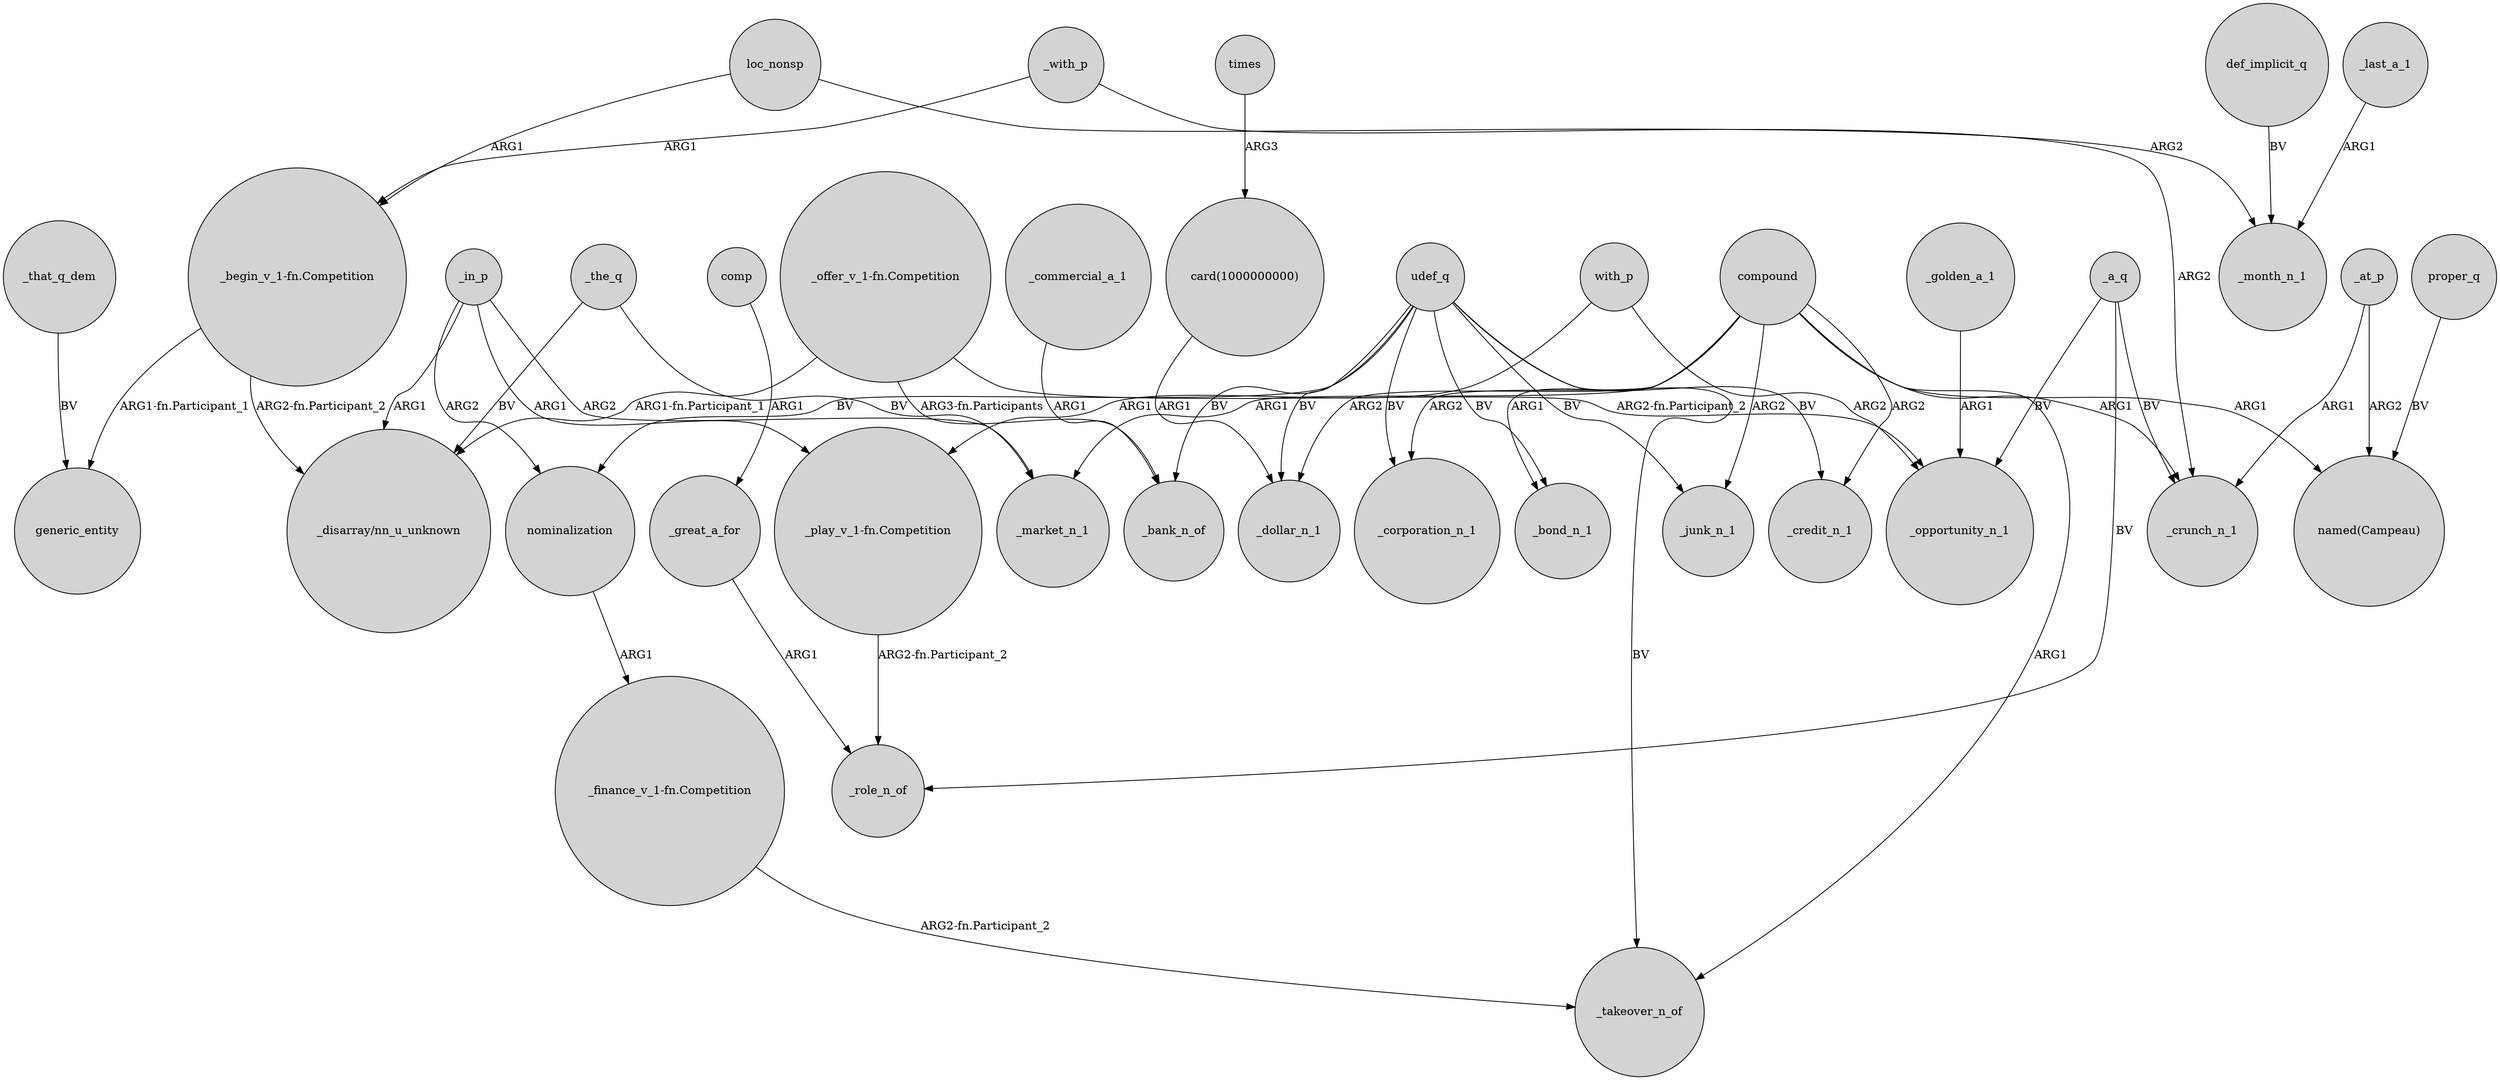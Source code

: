 digraph {
	node [shape=circle style=filled]
	loc_nonsp -> "_begin_v_1-fn.Competition" [label=ARG1]
	"card(1000000000)" -> _dollar_n_1 [label=ARG1]
	_with_p -> "_begin_v_1-fn.Competition" [label=ARG1]
	_great_a_for -> _role_n_of [label=ARG1]
	def_implicit_q -> _month_n_1 [label=BV]
	_in_p -> "_disarray/nn_u_unknown" [label=ARG1]
	"_offer_v_1-fn.Competition" -> _opportunity_n_1 [label="ARG2-fn.Participant_2"]
	proper_q -> "named(Campeau)" [label=BV]
	udef_q -> _bond_n_1 [label=BV]
	_last_a_1 -> _month_n_1 [label=ARG1]
	_in_p -> "_play_v_1-fn.Competition" [label=ARG1]
	nominalization -> "_finance_v_1-fn.Competition" [label=ARG1]
	udef_q -> nominalization [label=BV]
	compound -> _bond_n_1 [label=ARG1]
	with_p -> "_play_v_1-fn.Competition" [label=ARG1]
	_a_q -> _opportunity_n_1 [label=BV]
	udef_q -> _bank_n_of [label=BV]
	compound -> _junk_n_1 [label=ARG2]
	compound -> _dollar_n_1 [label=ARG2]
	_a_q -> _crunch_n_1 [label=BV]
	compound -> _crunch_n_1 [label=ARG1]
	times -> "card(1000000000)" [label=ARG3]
	_the_q -> _market_n_1 [label=BV]
	loc_nonsp -> _month_n_1 [label=ARG2]
	compound -> _takeover_n_of [label=ARG1]
	udef_q -> _takeover_n_of [label=BV]
	_in_p -> _market_n_1 [label=ARG2]
	_a_q -> _role_n_of [label=BV]
	_at_p -> _crunch_n_1 [label=ARG1]
	_golden_a_1 -> _opportunity_n_1 [label=ARG1]
	udef_q -> _dollar_n_1 [label=BV]
	compound -> _credit_n_1 [label=ARG2]
	_with_p -> _crunch_n_1 [label=ARG2]
	with_p -> _opportunity_n_1 [label=ARG2]
	udef_q -> _credit_n_1 [label=BV]
	compound -> _corporation_n_1 [label=ARG2]
	"_finance_v_1-fn.Competition" -> _takeover_n_of [label="ARG2-fn.Participant_2"]
	udef_q -> _junk_n_1 [label=BV]
	udef_q -> _corporation_n_1 [label=BV]
	"_begin_v_1-fn.Competition" -> generic_entity [label="ARG1-fn.Participant_1"]
	compound -> "named(Campeau)" [label=ARG1]
	comp -> _great_a_for [label=ARG1]
	_that_q_dem -> generic_entity [label=BV]
	compound -> _market_n_1 [label=ARG1]
	_in_p -> nominalization [label=ARG2]
	"_begin_v_1-fn.Competition" -> "_disarray/nn_u_unknown" [label="ARG2-fn.Participant_2"]
	_the_q -> "_disarray/nn_u_unknown" [label=BV]
	"_offer_v_1-fn.Competition" -> _bank_n_of [label="ARG3-fn.Participants"]
	_commercial_a_1 -> _bank_n_of [label=ARG1]
	"_offer_v_1-fn.Competition" -> "_disarray/nn_u_unknown" [label="ARG1-fn.Participant_1"]
	"_play_v_1-fn.Competition" -> _role_n_of [label="ARG2-fn.Participant_2"]
	_at_p -> "named(Campeau)" [label=ARG2]
}
